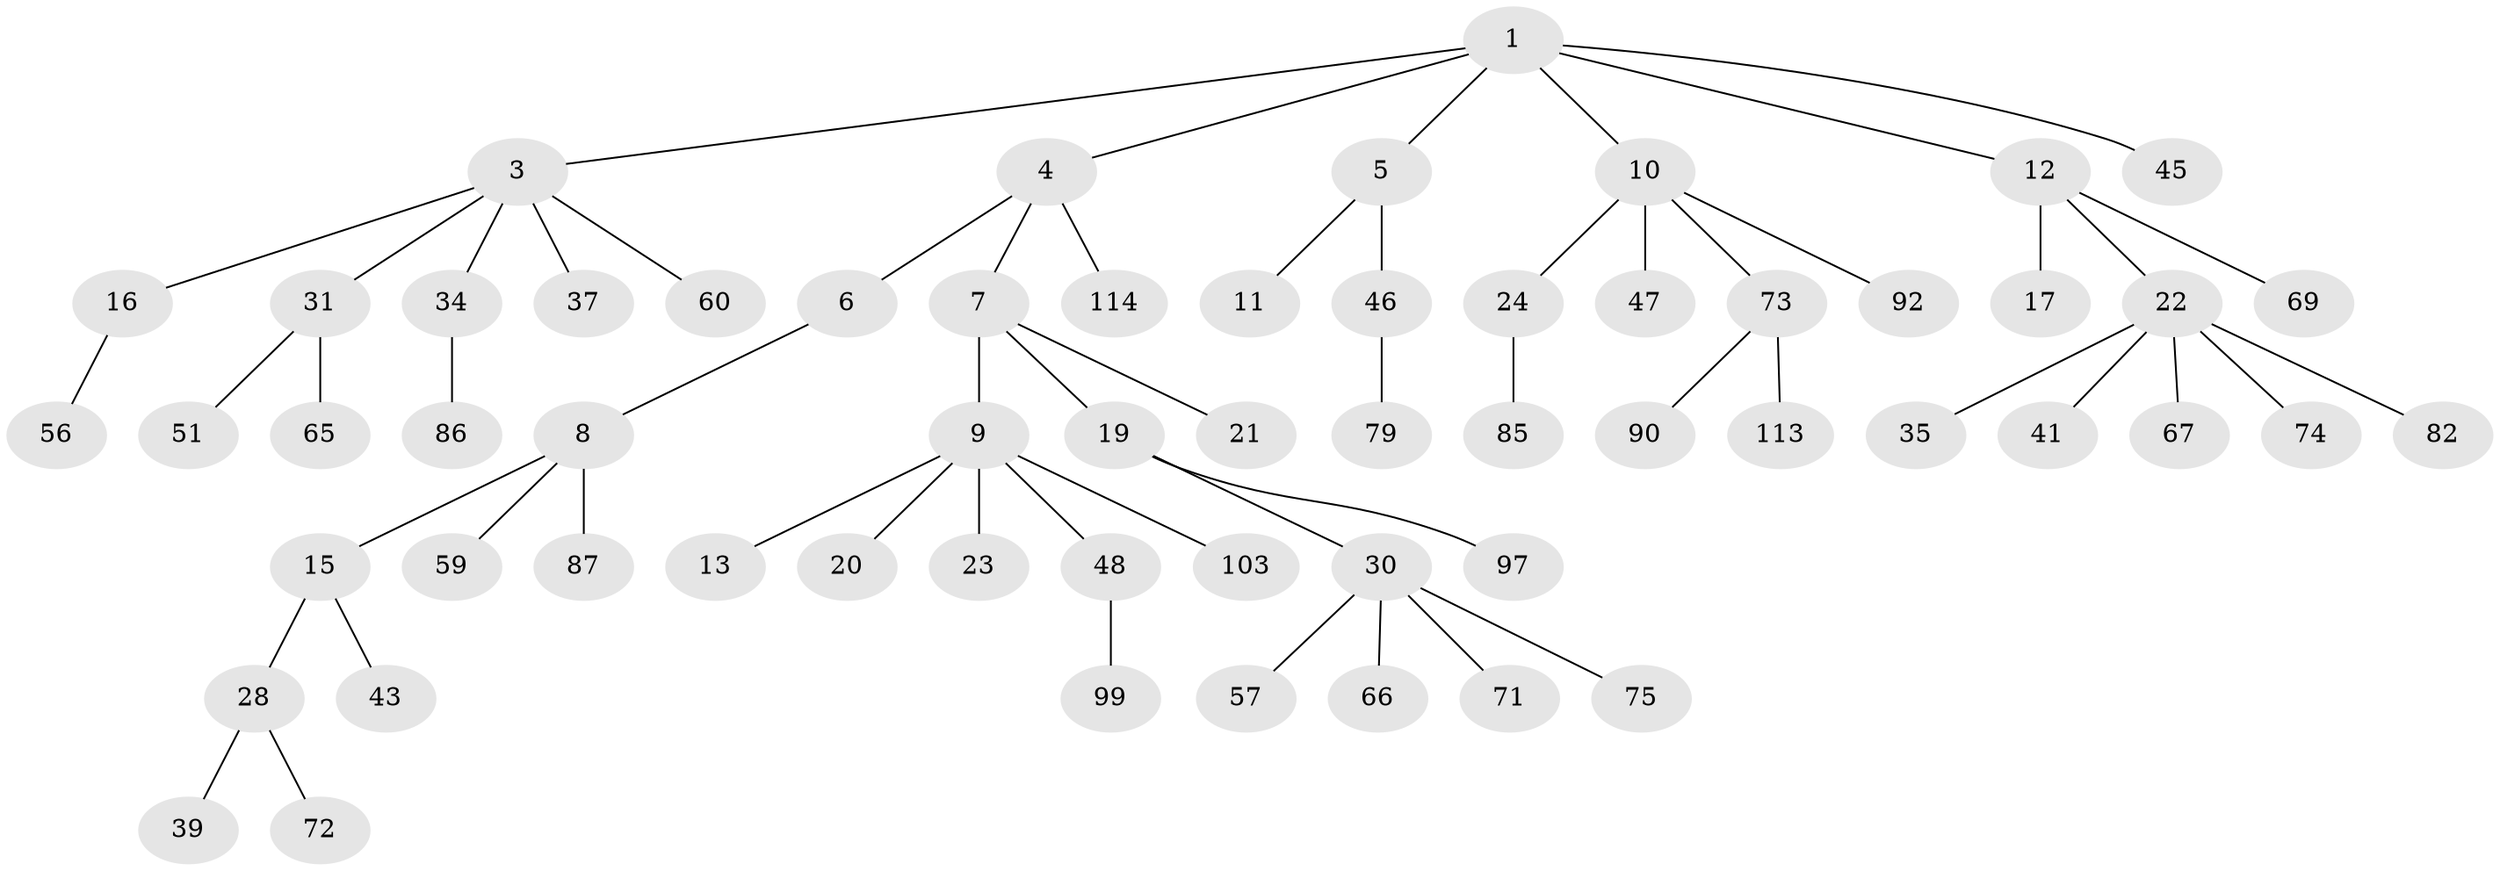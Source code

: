 // original degree distribution, {3: 0.10743801652892562, 5: 0.024793388429752067, 6: 0.01652892561983471, 4: 0.09917355371900827, 2: 0.2396694214876033, 7: 0.008264462809917356, 1: 0.5041322314049587}
// Generated by graph-tools (version 1.1) at 2025/19/03/04/25 18:19:16]
// undirected, 60 vertices, 59 edges
graph export_dot {
graph [start="1"]
  node [color=gray90,style=filled];
  1 [super="+2"];
  3;
  4;
  5;
  6;
  7;
  8;
  9 [super="+18+77+109+84+26"];
  10 [super="+14"];
  11 [super="+98"];
  12 [super="+120+29+40"];
  13;
  15;
  16;
  17;
  19;
  20;
  21 [super="+80"];
  22 [super="+25"];
  23 [super="+88"];
  24 [super="+52+44"];
  28 [super="+55"];
  30 [super="+32+106+54+36"];
  31 [super="+58+38+53"];
  34 [super="+68"];
  35 [super="+102"];
  37 [super="+91"];
  39 [super="+42+61+83"];
  41;
  43 [super="+96"];
  45;
  46 [super="+76"];
  47;
  48 [super="+63"];
  51 [super="+110"];
  56;
  57 [super="+105"];
  59;
  60 [super="+116"];
  65;
  66;
  67;
  69 [super="+70"];
  71 [super="+101"];
  72;
  73;
  74;
  75;
  79;
  82;
  85;
  86;
  87 [super="+107+94"];
  90;
  92;
  97;
  99 [super="+118"];
  103 [super="+121"];
  113;
  114;
  1 -- 4;
  1 -- 45;
  1 -- 3;
  1 -- 5;
  1 -- 10;
  1 -- 12;
  3 -- 16;
  3 -- 31;
  3 -- 34;
  3 -- 37;
  3 -- 60;
  4 -- 6;
  4 -- 7;
  4 -- 114;
  5 -- 11;
  5 -- 46;
  6 -- 8;
  7 -- 9;
  7 -- 19;
  7 -- 21;
  8 -- 15;
  8 -- 59;
  8 -- 87;
  9 -- 13;
  9 -- 20;
  9 -- 23;
  9 -- 103;
  9 -- 48;
  10 -- 73;
  10 -- 24;
  10 -- 92;
  10 -- 47;
  12 -- 17;
  12 -- 22;
  12 -- 69;
  15 -- 28;
  15 -- 43;
  16 -- 56;
  19 -- 30;
  19 -- 97;
  22 -- 67;
  22 -- 74;
  22 -- 41;
  22 -- 82;
  22 -- 35;
  24 -- 85;
  28 -- 39;
  28 -- 72;
  30 -- 66;
  30 -- 57;
  30 -- 75;
  30 -- 71;
  31 -- 65;
  31 -- 51;
  34 -- 86;
  46 -- 79;
  48 -- 99;
  73 -- 90;
  73 -- 113;
}
